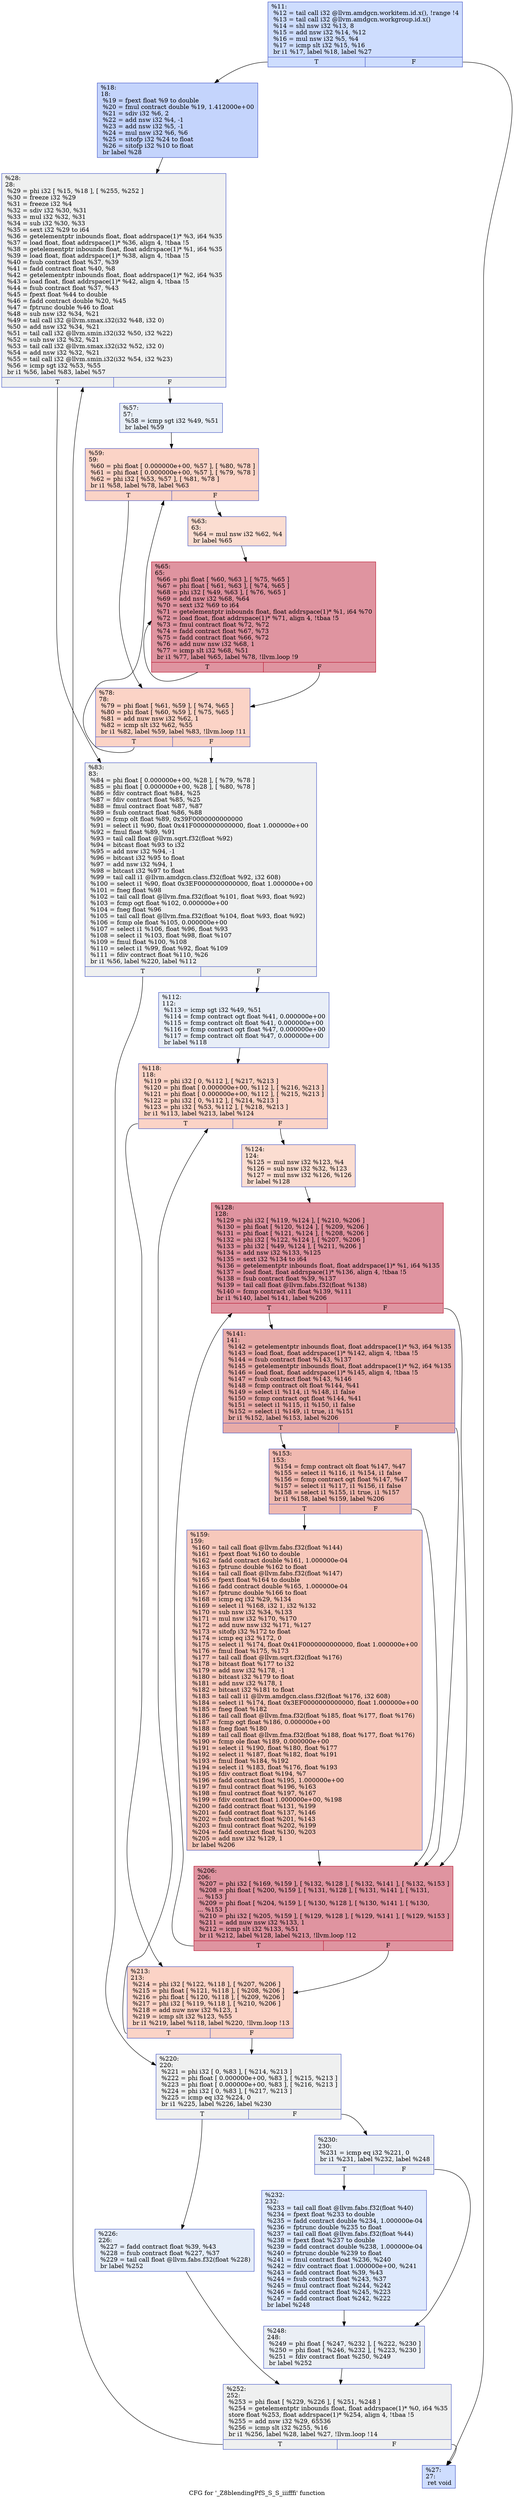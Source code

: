 digraph "CFG for '_Z8blendingPfS_S_S_iiifffi' function" {
	label="CFG for '_Z8blendingPfS_S_S_iiifffi' function";

	Node0x5547510 [shape=record,color="#3d50c3ff", style=filled, fillcolor="#8fb1fe70",label="{%11:\l  %12 = tail call i32 @llvm.amdgcn.workitem.id.x(), !range !4\l  %13 = tail call i32 @llvm.amdgcn.workgroup.id.x()\l  %14 = shl nsw i32 %13, 8\l  %15 = add nsw i32 %14, %12\l  %16 = mul nsw i32 %5, %4\l  %17 = icmp slt i32 %15, %16\l  br i1 %17, label %18, label %27\l|{<s0>T|<s1>F}}"];
	Node0x5547510:s0 -> Node0x5549940;
	Node0x5547510:s1 -> Node0x55499d0;
	Node0x5549940 [shape=record,color="#3d50c3ff", style=filled, fillcolor="#7a9df870",label="{%18:\l18:                                               \l  %19 = fpext float %9 to double\l  %20 = fmul contract double %19, 1.412000e+00\l  %21 = sdiv i32 %6, 2\l  %22 = add nsw i32 %4, -1\l  %23 = add nsw i32 %5, -1\l  %24 = mul nsw i32 %6, %6\l  %25 = sitofp i32 %24 to float\l  %26 = sitofp i32 %10 to float\l  br label %28\l}"];
	Node0x5549940 -> Node0x554a9a0;
	Node0x55499d0 [shape=record,color="#3d50c3ff", style=filled, fillcolor="#8fb1fe70",label="{%27:\l27:                                               \l  ret void\l}"];
	Node0x554a9a0 [shape=record,color="#3d50c3ff", style=filled, fillcolor="#dbdcde70",label="{%28:\l28:                                               \l  %29 = phi i32 [ %15, %18 ], [ %255, %252 ]\l  %30 = freeze i32 %29\l  %31 = freeze i32 %4\l  %32 = sdiv i32 %30, %31\l  %33 = mul i32 %32, %31\l  %34 = sub i32 %30, %33\l  %35 = sext i32 %29 to i64\l  %36 = getelementptr inbounds float, float addrspace(1)* %3, i64 %35\l  %37 = load float, float addrspace(1)* %36, align 4, !tbaa !5\l  %38 = getelementptr inbounds float, float addrspace(1)* %1, i64 %35\l  %39 = load float, float addrspace(1)* %38, align 4, !tbaa !5\l  %40 = fsub contract float %37, %39\l  %41 = fadd contract float %40, %8\l  %42 = getelementptr inbounds float, float addrspace(1)* %2, i64 %35\l  %43 = load float, float addrspace(1)* %42, align 4, !tbaa !5\l  %44 = fsub contract float %37, %43\l  %45 = fpext float %44 to double\l  %46 = fadd contract double %20, %45\l  %47 = fptrunc double %46 to float\l  %48 = sub nsw i32 %34, %21\l  %49 = tail call i32 @llvm.smax.i32(i32 %48, i32 0)\l  %50 = add nsw i32 %34, %21\l  %51 = tail call i32 @llvm.smin.i32(i32 %50, i32 %22)\l  %52 = sub nsw i32 %32, %21\l  %53 = tail call i32 @llvm.smax.i32(i32 %52, i32 0)\l  %54 = add nsw i32 %32, %21\l  %55 = tail call i32 @llvm.smin.i32(i32 %54, i32 %23)\l  %56 = icmp sgt i32 %53, %55\l  br i1 %56, label %83, label %57\l|{<s0>T|<s1>F}}"];
	Node0x554a9a0:s0 -> Node0x554c7d0;
	Node0x554a9a0:s1 -> Node0x554c860;
	Node0x554c860 [shape=record,color="#3d50c3ff", style=filled, fillcolor="#cbd8ee70",label="{%57:\l57:                                               \l  %58 = icmp sgt i32 %49, %51\l  br label %59\l}"];
	Node0x554c860 -> Node0x554ca30;
	Node0x554ca30 [shape=record,color="#3d50c3ff", style=filled, fillcolor="#f59c7d70",label="{%59:\l59:                                               \l  %60 = phi float [ 0.000000e+00, %57 ], [ %80, %78 ]\l  %61 = phi float [ 0.000000e+00, %57 ], [ %79, %78 ]\l  %62 = phi i32 [ %53, %57 ], [ %81, %78 ]\l  br i1 %58, label %78, label %63\l|{<s0>T|<s1>F}}"];
	Node0x554ca30:s0 -> Node0x554cb30;
	Node0x554ca30:s1 -> Node0x554ceb0;
	Node0x554ceb0 [shape=record,color="#3d50c3ff", style=filled, fillcolor="#f7b39670",label="{%63:\l63:                                               \l  %64 = mul nsw i32 %62, %4\l  br label %65\l}"];
	Node0x554ceb0 -> Node0x554ad90;
	Node0x554ad90 [shape=record,color="#b70d28ff", style=filled, fillcolor="#b70d2870",label="{%65:\l65:                                               \l  %66 = phi float [ %60, %63 ], [ %75, %65 ]\l  %67 = phi float [ %61, %63 ], [ %74, %65 ]\l  %68 = phi i32 [ %49, %63 ], [ %76, %65 ]\l  %69 = add nsw i32 %68, %64\l  %70 = sext i32 %69 to i64\l  %71 = getelementptr inbounds float, float addrspace(1)* %1, i64 %70\l  %72 = load float, float addrspace(1)* %71, align 4, !tbaa !5\l  %73 = fmul contract float %72, %72\l  %74 = fadd contract float %67, %73\l  %75 = fadd contract float %66, %72\l  %76 = add nuw nsw i32 %68, 1\l  %77 = icmp slt i32 %68, %51\l  br i1 %77, label %65, label %78, !llvm.loop !9\l|{<s0>T|<s1>F}}"];
	Node0x554ad90:s0 -> Node0x554ad90;
	Node0x554ad90:s1 -> Node0x554cb30;
	Node0x554cb30 [shape=record,color="#3d50c3ff", style=filled, fillcolor="#f59c7d70",label="{%78:\l78:                                               \l  %79 = phi float [ %61, %59 ], [ %74, %65 ]\l  %80 = phi float [ %60, %59 ], [ %75, %65 ]\l  %81 = add nuw nsw i32 %62, 1\l  %82 = icmp slt i32 %62, %55\l  br i1 %82, label %59, label %83, !llvm.loop !11\l|{<s0>T|<s1>F}}"];
	Node0x554cb30:s0 -> Node0x554ca30;
	Node0x554cb30:s1 -> Node0x554c7d0;
	Node0x554c7d0 [shape=record,color="#3d50c3ff", style=filled, fillcolor="#dbdcde70",label="{%83:\l83:                                               \l  %84 = phi float [ 0.000000e+00, %28 ], [ %79, %78 ]\l  %85 = phi float [ 0.000000e+00, %28 ], [ %80, %78 ]\l  %86 = fdiv contract float %84, %25\l  %87 = fdiv contract float %85, %25\l  %88 = fmul contract float %87, %87\l  %89 = fsub contract float %86, %88\l  %90 = fcmp olt float %89, 0x39F0000000000000\l  %91 = select i1 %90, float 0x41F0000000000000, float 1.000000e+00\l  %92 = fmul float %89, %91\l  %93 = tail call float @llvm.sqrt.f32(float %92)\l  %94 = bitcast float %93 to i32\l  %95 = add nsw i32 %94, -1\l  %96 = bitcast i32 %95 to float\l  %97 = add nsw i32 %94, 1\l  %98 = bitcast i32 %97 to float\l  %99 = tail call i1 @llvm.amdgcn.class.f32(float %92, i32 608)\l  %100 = select i1 %90, float 0x3EF0000000000000, float 1.000000e+00\l  %101 = fneg float %98\l  %102 = tail call float @llvm.fma.f32(float %101, float %93, float %92)\l  %103 = fcmp ogt float %102, 0.000000e+00\l  %104 = fneg float %96\l  %105 = tail call float @llvm.fma.f32(float %104, float %93, float %92)\l  %106 = fcmp ole float %105, 0.000000e+00\l  %107 = select i1 %106, float %96, float %93\l  %108 = select i1 %103, float %98, float %107\l  %109 = fmul float %100, %108\l  %110 = select i1 %99, float %92, float %109\l  %111 = fdiv contract float %110, %26\l  br i1 %56, label %220, label %112\l|{<s0>T|<s1>F}}"];
	Node0x554c7d0:s0 -> Node0x554f5d0;
	Node0x554c7d0:s1 -> Node0x554f660;
	Node0x554f660 [shape=record,color="#3d50c3ff", style=filled, fillcolor="#cbd8ee70",label="{%112:\l112:                                              \l  %113 = icmp sgt i32 %49, %51\l  %114 = fcmp contract ogt float %41, 0.000000e+00\l  %115 = fcmp contract olt float %41, 0.000000e+00\l  %116 = fcmp contract ogt float %47, 0.000000e+00\l  %117 = fcmp contract olt float %47, 0.000000e+00\l  br label %118\l}"];
	Node0x554f660 -> Node0x554fa70;
	Node0x554fa70 [shape=record,color="#3d50c3ff", style=filled, fillcolor="#f59c7d70",label="{%118:\l118:                                              \l  %119 = phi i32 [ 0, %112 ], [ %217, %213 ]\l  %120 = phi float [ 0.000000e+00, %112 ], [ %216, %213 ]\l  %121 = phi float [ 0.000000e+00, %112 ], [ %215, %213 ]\l  %122 = phi i32 [ 0, %112 ], [ %214, %213 ]\l  %123 = phi i32 [ %53, %112 ], [ %218, %213 ]\l  br i1 %113, label %213, label %124\l|{<s0>T|<s1>F}}"];
	Node0x554fa70:s0 -> Node0x554fb30;
	Node0x554fa70:s1 -> Node0x55500f0;
	Node0x55500f0 [shape=record,color="#3d50c3ff", style=filled, fillcolor="#f7b39670",label="{%124:\l124:                                              \l  %125 = mul nsw i32 %123, %4\l  %126 = sub nsw i32 %32, %123\l  %127 = mul nsw i32 %126, %126\l  br label %128\l}"];
	Node0x55500f0 -> Node0x55503e0;
	Node0x55503e0 [shape=record,color="#b70d28ff", style=filled, fillcolor="#b70d2870",label="{%128:\l128:                                              \l  %129 = phi i32 [ %119, %124 ], [ %210, %206 ]\l  %130 = phi float [ %120, %124 ], [ %209, %206 ]\l  %131 = phi float [ %121, %124 ], [ %208, %206 ]\l  %132 = phi i32 [ %122, %124 ], [ %207, %206 ]\l  %133 = phi i32 [ %49, %124 ], [ %211, %206 ]\l  %134 = add nsw i32 %133, %125\l  %135 = sext i32 %134 to i64\l  %136 = getelementptr inbounds float, float addrspace(1)* %1, i64 %135\l  %137 = load float, float addrspace(1)* %136, align 4, !tbaa !5\l  %138 = fsub contract float %39, %137\l  %139 = tail call float @llvm.fabs.f32(float %138)\l  %140 = fcmp contract olt float %139, %111\l  br i1 %140, label %141, label %206\l|{<s0>T|<s1>F}}"];
	Node0x55503e0:s0 -> Node0x5551420;
	Node0x55503e0:s1 -> Node0x554d0c0;
	Node0x5551420 [shape=record,color="#3d50c3ff", style=filled, fillcolor="#cc403a70",label="{%141:\l141:                                              \l  %142 = getelementptr inbounds float, float addrspace(1)* %3, i64 %135\l  %143 = load float, float addrspace(1)* %142, align 4, !tbaa !5\l  %144 = fsub contract float %143, %137\l  %145 = getelementptr inbounds float, float addrspace(1)* %2, i64 %135\l  %146 = load float, float addrspace(1)* %145, align 4, !tbaa !5\l  %147 = fsub contract float %143, %146\l  %148 = fcmp contract olt float %144, %41\l  %149 = select i1 %114, i1 %148, i1 false\l  %150 = fcmp contract ogt float %144, %41\l  %151 = select i1 %115, i1 %150, i1 false\l  %152 = select i1 %149, i1 true, i1 %151\l  br i1 %152, label %153, label %206\l|{<s0>T|<s1>F}}"];
	Node0x5551420:s0 -> Node0x5551c30;
	Node0x5551420:s1 -> Node0x554d0c0;
	Node0x5551c30 [shape=record,color="#3d50c3ff", style=filled, fillcolor="#de614d70",label="{%153:\l153:                                              \l  %154 = fcmp contract olt float %147, %47\l  %155 = select i1 %116, i1 %154, i1 false\l  %156 = fcmp contract ogt float %147, %47\l  %157 = select i1 %117, i1 %156, i1 false\l  %158 = select i1 %155, i1 true, i1 %157\l  br i1 %158, label %159, label %206\l|{<s0>T|<s1>F}}"];
	Node0x5551c30:s0 -> Node0x5552060;
	Node0x5551c30:s1 -> Node0x554d0c0;
	Node0x5552060 [shape=record,color="#3d50c3ff", style=filled, fillcolor="#ed836670",label="{%159:\l159:                                              \l  %160 = tail call float @llvm.fabs.f32(float %144)\l  %161 = fpext float %160 to double\l  %162 = fadd contract double %161, 1.000000e-04\l  %163 = fptrunc double %162 to float\l  %164 = tail call float @llvm.fabs.f32(float %147)\l  %165 = fpext float %164 to double\l  %166 = fadd contract double %165, 1.000000e-04\l  %167 = fptrunc double %166 to float\l  %168 = icmp eq i32 %29, %134\l  %169 = select i1 %168, i32 1, i32 %132\l  %170 = sub nsw i32 %34, %133\l  %171 = mul nsw i32 %170, %170\l  %172 = add nuw nsw i32 %171, %127\l  %173 = sitofp i32 %172 to float\l  %174 = icmp eq i32 %172, 0\l  %175 = select i1 %174, float 0x41F0000000000000, float 1.000000e+00\l  %176 = fmul float %175, %173\l  %177 = tail call float @llvm.sqrt.f32(float %176)\l  %178 = bitcast float %177 to i32\l  %179 = add nsw i32 %178, -1\l  %180 = bitcast i32 %179 to float\l  %181 = add nsw i32 %178, 1\l  %182 = bitcast i32 %181 to float\l  %183 = tail call i1 @llvm.amdgcn.class.f32(float %176, i32 608)\l  %184 = select i1 %174, float 0x3EF0000000000000, float 1.000000e+00\l  %185 = fneg float %182\l  %186 = tail call float @llvm.fma.f32(float %185, float %177, float %176)\l  %187 = fcmp ogt float %186, 0.000000e+00\l  %188 = fneg float %180\l  %189 = tail call float @llvm.fma.f32(float %188, float %177, float %176)\l  %190 = fcmp ole float %189, 0.000000e+00\l  %191 = select i1 %190, float %180, float %177\l  %192 = select i1 %187, float %182, float %191\l  %193 = fmul float %184, %192\l  %194 = select i1 %183, float %176, float %193\l  %195 = fdiv contract float %194, %7\l  %196 = fadd contract float %195, 1.000000e+00\l  %197 = fmul contract float %196, %163\l  %198 = fmul contract float %197, %167\l  %199 = fdiv contract float 1.000000e+00, %198\l  %200 = fadd contract float %131, %199\l  %201 = fadd contract float %137, %146\l  %202 = fsub contract float %201, %143\l  %203 = fmul contract float %202, %199\l  %204 = fadd contract float %130, %203\l  %205 = add nsw i32 %129, 1\l  br label %206\l}"];
	Node0x5552060 -> Node0x554d0c0;
	Node0x554d0c0 [shape=record,color="#b70d28ff", style=filled, fillcolor="#b70d2870",label="{%206:\l206:                                              \l  %207 = phi i32 [ %169, %159 ], [ %132, %128 ], [ %132, %141 ], [ %132, %153 ]\l  %208 = phi float [ %200, %159 ], [ %131, %128 ], [ %131, %141 ], [ %131,\l... %153 ]\l  %209 = phi float [ %204, %159 ], [ %130, %128 ], [ %130, %141 ], [ %130,\l... %153 ]\l  %210 = phi i32 [ %205, %159 ], [ %129, %128 ], [ %129, %141 ], [ %129, %153 ]\l  %211 = add nuw nsw i32 %133, 1\l  %212 = icmp slt i32 %133, %51\l  br i1 %212, label %128, label %213, !llvm.loop !12\l|{<s0>T|<s1>F}}"];
	Node0x554d0c0:s0 -> Node0x55503e0;
	Node0x554d0c0:s1 -> Node0x554fb30;
	Node0x554fb30 [shape=record,color="#3d50c3ff", style=filled, fillcolor="#f59c7d70",label="{%213:\l213:                                              \l  %214 = phi i32 [ %122, %118 ], [ %207, %206 ]\l  %215 = phi float [ %121, %118 ], [ %208, %206 ]\l  %216 = phi float [ %120, %118 ], [ %209, %206 ]\l  %217 = phi i32 [ %119, %118 ], [ %210, %206 ]\l  %218 = add nuw nsw i32 %123, 1\l  %219 = icmp slt i32 %123, %55\l  br i1 %219, label %118, label %220, !llvm.loop !13\l|{<s0>T|<s1>F}}"];
	Node0x554fb30:s0 -> Node0x554fa70;
	Node0x554fb30:s1 -> Node0x554f5d0;
	Node0x554f5d0 [shape=record,color="#3d50c3ff", style=filled, fillcolor="#dbdcde70",label="{%220:\l220:                                              \l  %221 = phi i32 [ 0, %83 ], [ %214, %213 ]\l  %222 = phi float [ 0.000000e+00, %83 ], [ %215, %213 ]\l  %223 = phi float [ 0.000000e+00, %83 ], [ %216, %213 ]\l  %224 = phi i32 [ 0, %83 ], [ %217, %213 ]\l  %225 = icmp eq i32 %224, 0\l  br i1 %225, label %226, label %230\l|{<s0>T|<s1>F}}"];
	Node0x554f5d0:s0 -> Node0x5554d70;
	Node0x554f5d0:s1 -> Node0x5554dc0;
	Node0x5554d70 [shape=record,color="#3d50c3ff", style=filled, fillcolor="#c5d6f270",label="{%226:\l226:                                              \l  %227 = fadd contract float %39, %43\l  %228 = fsub contract float %227, %37\l  %229 = tail call float @llvm.fabs.f32(float %228)\l  br label %252\l}"];
	Node0x5554d70 -> Node0x554ab20;
	Node0x5554dc0 [shape=record,color="#3d50c3ff", style=filled, fillcolor="#d1dae970",label="{%230:\l230:                                              \l  %231 = icmp eq i32 %221, 0\l  br i1 %231, label %232, label %248\l|{<s0>T|<s1>F}}"];
	Node0x5554dc0:s0 -> Node0x55551d0;
	Node0x5554dc0:s1 -> Node0x5555220;
	Node0x55551d0 [shape=record,color="#3d50c3ff", style=filled, fillcolor="#b5cdfa70",label="{%232:\l232:                                              \l  %233 = tail call float @llvm.fabs.f32(float %40)\l  %234 = fpext float %233 to double\l  %235 = fadd contract double %234, 1.000000e-04\l  %236 = fptrunc double %235 to float\l  %237 = tail call float @llvm.fabs.f32(float %44)\l  %238 = fpext float %237 to double\l  %239 = fadd contract double %238, 1.000000e-04\l  %240 = fptrunc double %239 to float\l  %241 = fmul contract float %236, %240\l  %242 = fdiv contract float 1.000000e+00, %241\l  %243 = fadd contract float %39, %43\l  %244 = fsub contract float %243, %37\l  %245 = fmul contract float %244, %242\l  %246 = fadd contract float %245, %223\l  %247 = fadd contract float %242, %222\l  br label %248\l}"];
	Node0x55551d0 -> Node0x5555220;
	Node0x5555220 [shape=record,color="#3d50c3ff", style=filled, fillcolor="#d1dae970",label="{%248:\l248:                                              \l  %249 = phi float [ %247, %232 ], [ %222, %230 ]\l  %250 = phi float [ %246, %232 ], [ %223, %230 ]\l  %251 = fdiv contract float %250, %249\l  br label %252\l}"];
	Node0x5555220 -> Node0x554ab20;
	Node0x554ab20 [shape=record,color="#3d50c3ff", style=filled, fillcolor="#dbdcde70",label="{%252:\l252:                                              \l  %253 = phi float [ %229, %226 ], [ %251, %248 ]\l  %254 = getelementptr inbounds float, float addrspace(1)* %0, i64 %35\l  store float %253, float addrspace(1)* %254, align 4, !tbaa !5\l  %255 = add nsw i32 %29, 65536\l  %256 = icmp slt i32 %255, %16\l  br i1 %256, label %28, label %27, !llvm.loop !14\l|{<s0>T|<s1>F}}"];
	Node0x554ab20:s0 -> Node0x554a9a0;
	Node0x554ab20:s1 -> Node0x55499d0;
}
